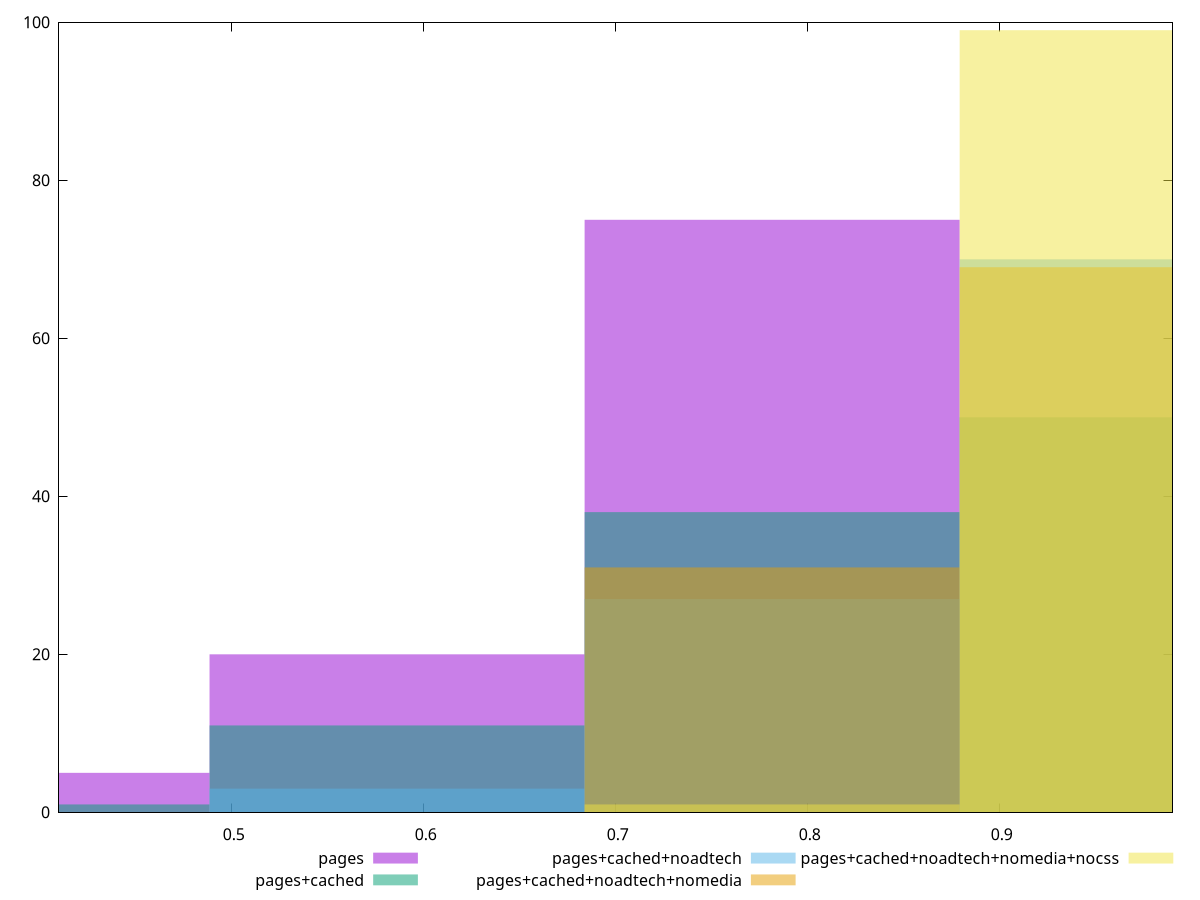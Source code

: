 reset

$pages <<EOF
0.7814578109503401 75
0.39072890547517003 5
0.586093358212755 20
EOF

$pagesCached <<EOF
0.586093358212755 11
0.7814578109503401 38
0.9768222636879251 50
0.39072890547517003 1
EOF

$pagesCachedNoadtech <<EOF
0.586093358212755 3
0.7814578109503401 27
0.9768222636879251 70
EOF

$pagesCachedNoadtechNomedia <<EOF
0.7814578109503401 31
0.9768222636879251 69
EOF

$pagesCachedNoadtechNomediaNocss <<EOF
0.9768222636879251 99
0.7814578109503401 1
EOF

set key outside below
set boxwidth 0.19536445273758501
set xrange [0.41:0.99]
set yrange [0:100]
set trange [0:100]
set style fill transparent solid 0.5 noborder
set terminal svg size 640, 530 enhanced background rgb 'white'
set output "report_00013_2021-02-09T12-04-24.940Z/first-contentful-paint/comparison/histogram/all_score.svg"

plot $pages title "pages" with boxes, \
     $pagesCached title "pages+cached" with boxes, \
     $pagesCachedNoadtech title "pages+cached+noadtech" with boxes, \
     $pagesCachedNoadtechNomedia title "pages+cached+noadtech+nomedia" with boxes, \
     $pagesCachedNoadtechNomediaNocss title "pages+cached+noadtech+nomedia+nocss" with boxes

reset
